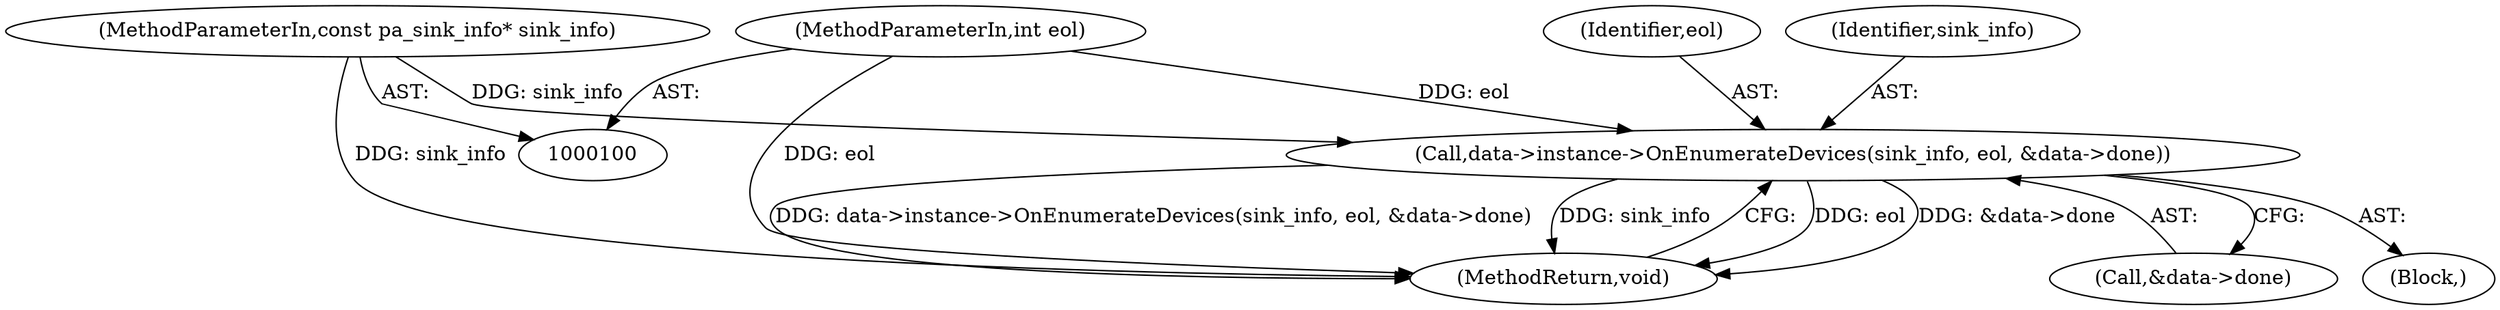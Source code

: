 digraph "0_Chrome_51dfe5e3b332bcea02fb4d4c7493ae841106dd9b_12@pointer" {
"1000112" [label="(Call,data->instance->OnEnumerateDevices(sink_info, eol, &data->done))"];
"1000102" [label="(MethodParameterIn,const pa_sink_info* sink_info)"];
"1000103" [label="(MethodParameterIn,int eol)"];
"1000114" [label="(Identifier,eol)"];
"1000112" [label="(Call,data->instance->OnEnumerateDevices(sink_info, eol, &data->done))"];
"1000105" [label="(Block,)"];
"1000115" [label="(Call,&data->done)"];
"1000113" [label="(Identifier,sink_info)"];
"1000119" [label="(MethodReturn,void)"];
"1000103" [label="(MethodParameterIn,int eol)"];
"1000102" [label="(MethodParameterIn,const pa_sink_info* sink_info)"];
"1000112" -> "1000105"  [label="AST: "];
"1000112" -> "1000115"  [label="CFG: "];
"1000113" -> "1000112"  [label="AST: "];
"1000114" -> "1000112"  [label="AST: "];
"1000115" -> "1000112"  [label="AST: "];
"1000119" -> "1000112"  [label="CFG: "];
"1000112" -> "1000119"  [label="DDG: eol"];
"1000112" -> "1000119"  [label="DDG: &data->done"];
"1000112" -> "1000119"  [label="DDG: data->instance->OnEnumerateDevices(sink_info, eol, &data->done)"];
"1000112" -> "1000119"  [label="DDG: sink_info"];
"1000102" -> "1000112"  [label="DDG: sink_info"];
"1000103" -> "1000112"  [label="DDG: eol"];
"1000102" -> "1000100"  [label="AST: "];
"1000102" -> "1000119"  [label="DDG: sink_info"];
"1000103" -> "1000100"  [label="AST: "];
"1000103" -> "1000119"  [label="DDG: eol"];
}
